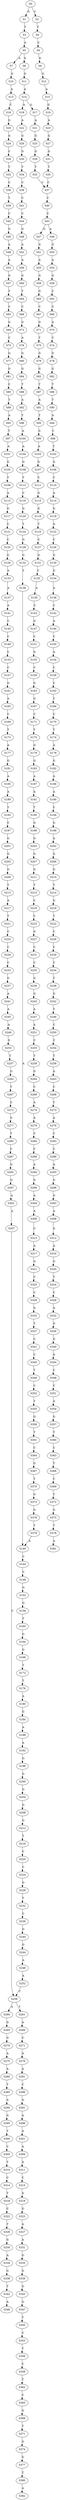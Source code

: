strict digraph  {
	S0 -> S1 [ label = G ];
	S0 -> S2 [ label = C ];
	S1 -> S3 [ label = T ];
	S2 -> S4 [ label = T ];
	S3 -> S5 [ label = A ];
	S4 -> S6 [ label = C ];
	S5 -> S7 [ label = A ];
	S5 -> S8 [ label = G ];
	S6 -> S9 [ label = G ];
	S7 -> S10 [ label = G ];
	S8 -> S11 [ label = G ];
	S9 -> S12 [ label = G ];
	S10 -> S13 [ label = A ];
	S11 -> S14 [ label = A ];
	S12 -> S15 [ label = A ];
	S13 -> S16 [ label = C ];
	S14 -> S17 [ label = G ];
	S14 -> S18 [ label = A ];
	S15 -> S19 [ label = G ];
	S16 -> S20 [ label = G ];
	S17 -> S21 [ label = A ];
	S18 -> S22 [ label = A ];
	S19 -> S23 [ label = A ];
	S20 -> S24 [ label = G ];
	S21 -> S25 [ label = G ];
	S22 -> S26 [ label = G ];
	S23 -> S27 [ label = G ];
	S24 -> S28 [ label = C ];
	S25 -> S29 [ label = G ];
	S26 -> S30 [ label = G ];
	S27 -> S31 [ label = G ];
	S28 -> S32 [ label = T ];
	S29 -> S33 [ label = T ];
	S30 -> S34 [ label = T ];
	S31 -> S35 [ label = T ];
	S32 -> S36 [ label = C ];
	S33 -> S37 [ label = C ];
	S34 -> S38 [ label = C ];
	S35 -> S37 [ label = C ];
	S36 -> S39 [ label = T ];
	S37 -> S40 [ label = C ];
	S38 -> S41 [ label = C ];
	S39 -> S42 [ label = C ];
	S40 -> S43 [ label = C ];
	S41 -> S44 [ label = C ];
	S42 -> S45 [ label = G ];
	S43 -> S46 [ label = A ];
	S43 -> S47 [ label = G ];
	S44 -> S48 [ label = G ];
	S45 -> S49 [ label = A ];
	S46 -> S50 [ label = G ];
	S47 -> S51 [ label = G ];
	S48 -> S52 [ label = A ];
	S49 -> S53 [ label = A ];
	S50 -> S54 [ label = A ];
	S51 -> S55 [ label = A ];
	S52 -> S56 [ label = A ];
	S53 -> S57 [ label = G ];
	S54 -> S58 [ label = G ];
	S55 -> S59 [ label = G ];
	S56 -> S60 [ label = G ];
	S57 -> S61 [ label = T ];
	S58 -> S62 [ label = C ];
	S59 -> S63 [ label = G ];
	S60 -> S64 [ label = T ];
	S61 -> S65 [ label = C ];
	S62 -> S66 [ label = C ];
	S63 -> S67 [ label = C ];
	S64 -> S68 [ label = C ];
	S65 -> S69 [ label = G ];
	S66 -> S70 [ label = A ];
	S67 -> S71 [ label = G ];
	S68 -> S72 [ label = G ];
	S69 -> S73 [ label = C ];
	S70 -> S74 [ label = C ];
	S71 -> S75 [ label = T ];
	S72 -> S76 [ label = A ];
	S73 -> S77 [ label = G ];
	S74 -> S78 [ label = G ];
	S75 -> S79 [ label = G ];
	S76 -> S80 [ label = G ];
	S77 -> S81 [ label = G ];
	S78 -> S82 [ label = G ];
	S79 -> S83 [ label = G ];
	S80 -> S84 [ label = G ];
	S81 -> S85 [ label = C ];
	S82 -> S86 [ label = T ];
	S83 -> S87 [ label = T ];
	S84 -> S88 [ label = T ];
	S85 -> S89 [ label = T ];
	S86 -> S90 [ label = T ];
	S87 -> S91 [ label = A ];
	S88 -> S92 [ label = A ];
	S89 -> S93 [ label = A ];
	S90 -> S94 [ label = A ];
	S91 -> S95 [ label = T ];
	S92 -> S96 [ label = T ];
	S93 -> S97 [ label = T ];
	S94 -> S98 [ label = C ];
	S95 -> S99 [ label = G ];
	S96 -> S100 [ label = A ];
	S97 -> S101 [ label = A ];
	S98 -> S102 [ label = T ];
	S99 -> S103 [ label = A ];
	S100 -> S104 [ label = A ];
	S101 -> S105 [ label = G ];
	S102 -> S106 [ label = G ];
	S103 -> S107 [ label = G ];
	S104 -> S108 [ label = G ];
	S105 -> S109 [ label = T ];
	S106 -> S110 [ label = C ];
	S107 -> S111 [ label = C ];
	S108 -> S112 [ label = T ];
	S109 -> S113 [ label = A ];
	S110 -> S114 [ label = A ];
	S111 -> S115 [ label = G ];
	S112 -> S116 [ label = C ];
	S113 -> S117 [ label = G ];
	S114 -> S118 [ label = G ];
	S115 -> S119 [ label = G ];
	S116 -> S120 [ label = G ];
	S117 -> S121 [ label = C ];
	S118 -> S122 [ label = A ];
	S119 -> S123 [ label = T ];
	S120 -> S124 [ label = T ];
	S121 -> S125 [ label = C ];
	S122 -> S126 [ label = C ];
	S123 -> S127 [ label = C ];
	S124 -> S128 [ label = G ];
	S125 -> S129 [ label = G ];
	S126 -> S130 [ label = G ];
	S127 -> S131 [ label = G ];
	S128 -> S132 [ label = G ];
	S129 -> S133 [ label = A ];
	S130 -> S134 [ label = G ];
	S131 -> S135 [ label = C ];
	S132 -> S136 [ label = T ];
	S133 -> S137 [ label = A ];
	S134 -> S138 [ label = A ];
	S135 -> S139 [ label = A ];
	S136 -> S140 [ label = A ];
	S137 -> S141 [ label = A ];
	S138 -> S142 [ label = C ];
	S139 -> S143 [ label = C ];
	S140 -> S144 [ label = C ];
	S141 -> S145 [ label = C ];
	S142 -> S146 [ label = A ];
	S143 -> S147 [ label = G ];
	S144 -> S148 [ label = C ];
	S145 -> S149 [ label = C ];
	S146 -> S150 [ label = C ];
	S147 -> S151 [ label = C ];
	S148 -> S152 [ label = G ];
	S149 -> S153 [ label = C ];
	S150 -> S154 [ label = A ];
	S151 -> S155 [ label = G ];
	S152 -> S156 [ label = G ];
	S153 -> S157 [ label = C ];
	S154 -> S158 [ label = C ];
	S155 -> S159 [ label = C ];
	S156 -> S160 [ label = T ];
	S157 -> S161 [ label = G ];
	S158 -> S162 [ label = C ];
	S159 -> S163 [ label = G ];
	S160 -> S164 [ label = G ];
	S161 -> S165 [ label = A ];
	S162 -> S166 [ label = T ];
	S163 -> S167 [ label = G ];
	S164 -> S168 [ label = G ];
	S165 -> S169 [ label = C ];
	S166 -> S170 [ label = C ];
	S167 -> S171 [ label = C ];
	S168 -> S172 [ label = T ];
	S169 -> S173 [ label = T ];
	S170 -> S174 [ label = T ];
	S171 -> S175 [ label = T ];
	S172 -> S176 [ label = T ];
	S173 -> S177 [ label = A ];
	S174 -> S178 [ label = A ];
	S175 -> S179 [ label = G ];
	S176 -> S180 [ label = A ];
	S177 -> S181 [ label = G ];
	S178 -> S182 [ label = G ];
	S179 -> S183 [ label = G ];
	S180 -> S184 [ label = G ];
	S181 -> S185 [ label = A ];
	S182 -> S186 [ label = A ];
	S183 -> S187 [ label = A ];
	S184 -> S188 [ label = A ];
	S185 -> S189 [ label = A ];
	S186 -> S190 [ label = A ];
	S187 -> S191 [ label = A ];
	S188 -> S192 [ label = A ];
	S189 -> S193 [ label = T ];
	S190 -> S194 [ label = C ];
	S191 -> S195 [ label = T ];
	S192 -> S196 [ label = G ];
	S193 -> S197 [ label = C ];
	S194 -> S198 [ label = G ];
	S195 -> S199 [ label = G ];
	S196 -> S200 [ label = G ];
	S197 -> S201 [ label = G ];
	S198 -> S202 [ label = A ];
	S199 -> S203 [ label = G ];
	S200 -> S204 [ label = G ];
	S201 -> S205 [ label = G ];
	S202 -> S206 [ label = G ];
	S203 -> S207 [ label = G ];
	S204 -> S208 [ label = G ];
	S205 -> S209 [ label = G ];
	S206 -> S210 [ label = G ];
	S207 -> S211 [ label = G ];
	S208 -> S212 [ label = G ];
	S209 -> S213 [ label = T ];
	S210 -> S214 [ label = T ];
	S211 -> S215 [ label = T ];
	S212 -> S216 [ label = T ];
	S213 -> S217 [ label = A ];
	S214 -> S218 [ label = G ];
	S215 -> S219 [ label = C ];
	S216 -> S220 [ label = C ];
	S217 -> S221 [ label = T ];
	S218 -> S222 [ label = T ];
	S219 -> S223 [ label = C ];
	S220 -> S224 [ label = C ];
	S221 -> S225 [ label = C ];
	S222 -> S226 [ label = C ];
	S223 -> S227 [ label = G ];
	S224 -> S228 [ label = G ];
	S225 -> S229 [ label = C ];
	S226 -> S230 [ label = C ];
	S227 -> S231 [ label = C ];
	S228 -> S232 [ label = T ];
	S229 -> S233 [ label = C ];
	S230 -> S234 [ label = C ];
	S231 -> S235 [ label = C ];
	S232 -> S236 [ label = C ];
	S233 -> S237 [ label = G ];
	S234 -> S238 [ label = T ];
	S235 -> S239 [ label = G ];
	S236 -> S240 [ label = G ];
	S237 -> S241 [ label = A ];
	S238 -> S242 [ label = G ];
	S239 -> S243 [ label = G ];
	S240 -> S244 [ label = G ];
	S241 -> S245 [ label = A ];
	S242 -> S246 [ label = T ];
	S243 -> S247 [ label = A ];
	S244 -> S248 [ label = A ];
	S245 -> S249 [ label = A ];
	S246 -> S250 [ label = C ];
	S247 -> S251 [ label = A ];
	S248 -> S252 [ label = A ];
	S249 -> S253 [ label = G ];
	S250 -> S254 [ label = C ];
	S251 -> S255 [ label = C ];
	S252 -> S256 [ label = C ];
	S253 -> S257 [ label = T ];
	S254 -> S258 [ label = T ];
	S255 -> S259 [ label = T ];
	S256 -> S260 [ label = A ];
	S256 -> S261 [ label = T ];
	S257 -> S262 [ label = G ];
	S258 -> S263 [ label = A ];
	S259 -> S264 [ label = G ];
	S260 -> S265 [ label = G ];
	S261 -> S266 [ label = A ];
	S262 -> S267 [ label = T ];
	S263 -> S268 [ label = C ];
	S264 -> S269 [ label = C ];
	S265 -> S270 [ label = G ];
	S266 -> S271 [ label = C ];
	S267 -> S272 [ label = C ];
	S268 -> S273 [ label = T ];
	S269 -> S274 [ label = A ];
	S270 -> S275 [ label = A ];
	S271 -> S276 [ label = A ];
	S272 -> S277 [ label = G ];
	S273 -> S278 [ label = A ];
	S274 -> S279 [ label = A ];
	S275 -> S280 [ label = A ];
	S276 -> S281 [ label = A ];
	S277 -> S282 [ label = T ];
	S278 -> S283 [ label = C ];
	S279 -> S284 [ label = C ];
	S280 -> S285 [ label = T ];
	S281 -> S286 [ label = C ];
	S282 -> S287 [ label = C ];
	S283 -> S288 [ label = C ];
	S284 -> S289 [ label = C ];
	S285 -> S290 [ label = A ];
	S286 -> S291 [ label = G ];
	S287 -> S292 [ label = G ];
	S288 -> S293 [ label = A ];
	S289 -> S294 [ label = A ];
	S290 -> S295 [ label = G ];
	S291 -> S296 [ label = A ];
	S292 -> S297 [ label = G ];
	S293 -> S298 [ label = G ];
	S294 -> S299 [ label = G ];
	S295 -> S300 [ label = T ];
	S296 -> S301 [ label = A ];
	S297 -> S302 [ label = A ];
	S298 -> S303 [ label = G ];
	S299 -> S304 [ label = A ];
	S300 -> S305 [ label = C ];
	S301 -> S306 [ label = A ];
	S302 -> S307 [ label = A ];
	S303 -> S308 [ label = A ];
	S304 -> S309 [ label = A ];
	S305 -> S310 [ label = T ];
	S306 -> S311 [ label = A ];
	S307 -> S256 [ label = C ];
	S308 -> S312 [ label = G ];
	S309 -> S313 [ label = C ];
	S310 -> S314 [ label = C ];
	S311 -> S315 [ label = C ];
	S312 -> S316 [ label = A ];
	S313 -> S317 [ label = A ];
	S314 -> S318 [ label = T ];
	S315 -> S319 [ label = A ];
	S316 -> S320 [ label = G ];
	S317 -> S321 [ label = G ];
	S318 -> S322 [ label = C ];
	S319 -> S323 [ label = G ];
	S320 -> S324 [ label = T ];
	S321 -> S325 [ label = C ];
	S322 -> S326 [ label = T ];
	S323 -> S327 [ label = A ];
	S324 -> S328 [ label = C ];
	S325 -> S329 [ label = C ];
	S326 -> S330 [ label = G ];
	S327 -> S331 [ label = A ];
	S328 -> S332 [ label = A ];
	S329 -> S333 [ label = G ];
	S330 -> S334 [ label = A ];
	S331 -> S335 [ label = G ];
	S332 -> S336 [ label = G ];
	S333 -> S337 [ label = T ];
	S334 -> S338 [ label = G ];
	S335 -> S339 [ label = G ];
	S336 -> S340 [ label = G ];
	S337 -> S341 [ label = C ];
	S338 -> S342 [ label = T ];
	S339 -> S343 [ label = G ];
	S340 -> S344 [ label = A ];
	S341 -> S345 [ label = C ];
	S342 -> S346 [ label = A ];
	S343 -> S347 [ label = G ];
	S344 -> S348 [ label = C ];
	S345 -> S349 [ label = T ];
	S347 -> S350 [ label = T ];
	S348 -> S351 [ label = C ];
	S349 -> S352 [ label = C ];
	S350 -> S353 [ label = C ];
	S351 -> S354 [ label = A ];
	S352 -> S355 [ label = T ];
	S353 -> S356 [ label = T ];
	S354 -> S357 [ label = G ];
	S355 -> S358 [ label = G ];
	S356 -> S359 [ label = C ];
	S357 -> S360 [ label = T ];
	S358 -> S361 [ label = T ];
	S359 -> S362 [ label = T ];
	S360 -> S363 [ label = C ];
	S361 -> S364 [ label = C ];
	S362 -> S365 [ label = C ];
	S363 -> S366 [ label = T ];
	S364 -> S367 [ label = G ];
	S365 -> S368 [ label = G ];
	S366 -> S369 [ label = C ];
	S367 -> S370 [ label = T ];
	S368 -> S371 [ label = T ];
	S369 -> S372 [ label = T ];
	S370 -> S373 [ label = G ];
	S371 -> S374 [ label = G ];
	S372 -> S375 [ label = G ];
	S373 -> S376 [ label = G ];
	S374 -> S377 [ label = G ];
	S375 -> S378 [ label = T ];
	S376 -> S379 [ label = T ];
	S377 -> S380 [ label = T ];
	S378 -> S381 [ label = A ];
	S379 -> S140 [ label = A ];
	S380 -> S382 [ label = A ];
}
